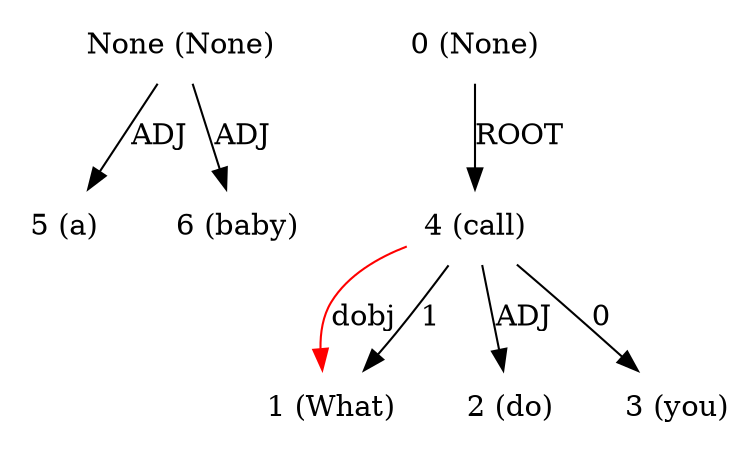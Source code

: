digraph G{
edge [dir=forward]
node [shape=plaintext]

None [label="None (None)"]
None -> 5 [label="ADJ"]
None -> 6 [label="ADJ"]
0 [label="0 (None)"]
0 -> 4 [label="ROOT"]
1 [label="1 (What)"]
4 -> 1 [label="dobj", color="red"]
2 [label="2 (do)"]
3 [label="3 (you)"]
4 [label="4 (call)"]
4 -> 1 [label="1"]
4 -> 3 [label="0"]
4 -> 2 [label="ADJ"]
5 [label="5 (a)"]
6 [label="6 (baby)"]
}
